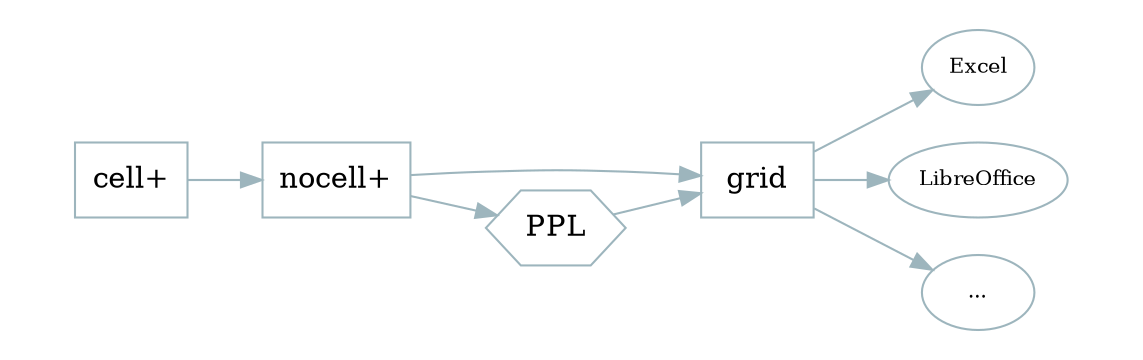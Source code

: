 digraph languageswithp {

graph [rankdir = "LR";
       pad = "0.5,0.2";
       ];

       edge [color = "#9db5bd"];
       node [shape = box;
	     color = "#9db5bd"];
       
	     "cell+" -> "nocell+";
	     
	     "nocell+" -> grid;

	     PPL [shape = hexagon];
	     "nocell+" -> PPL -> "grid";
	     	     	     
	     grid -> {node [fontsize = 10; shape = oval];
		     Excel LibreOffice "..."};
	     
}



